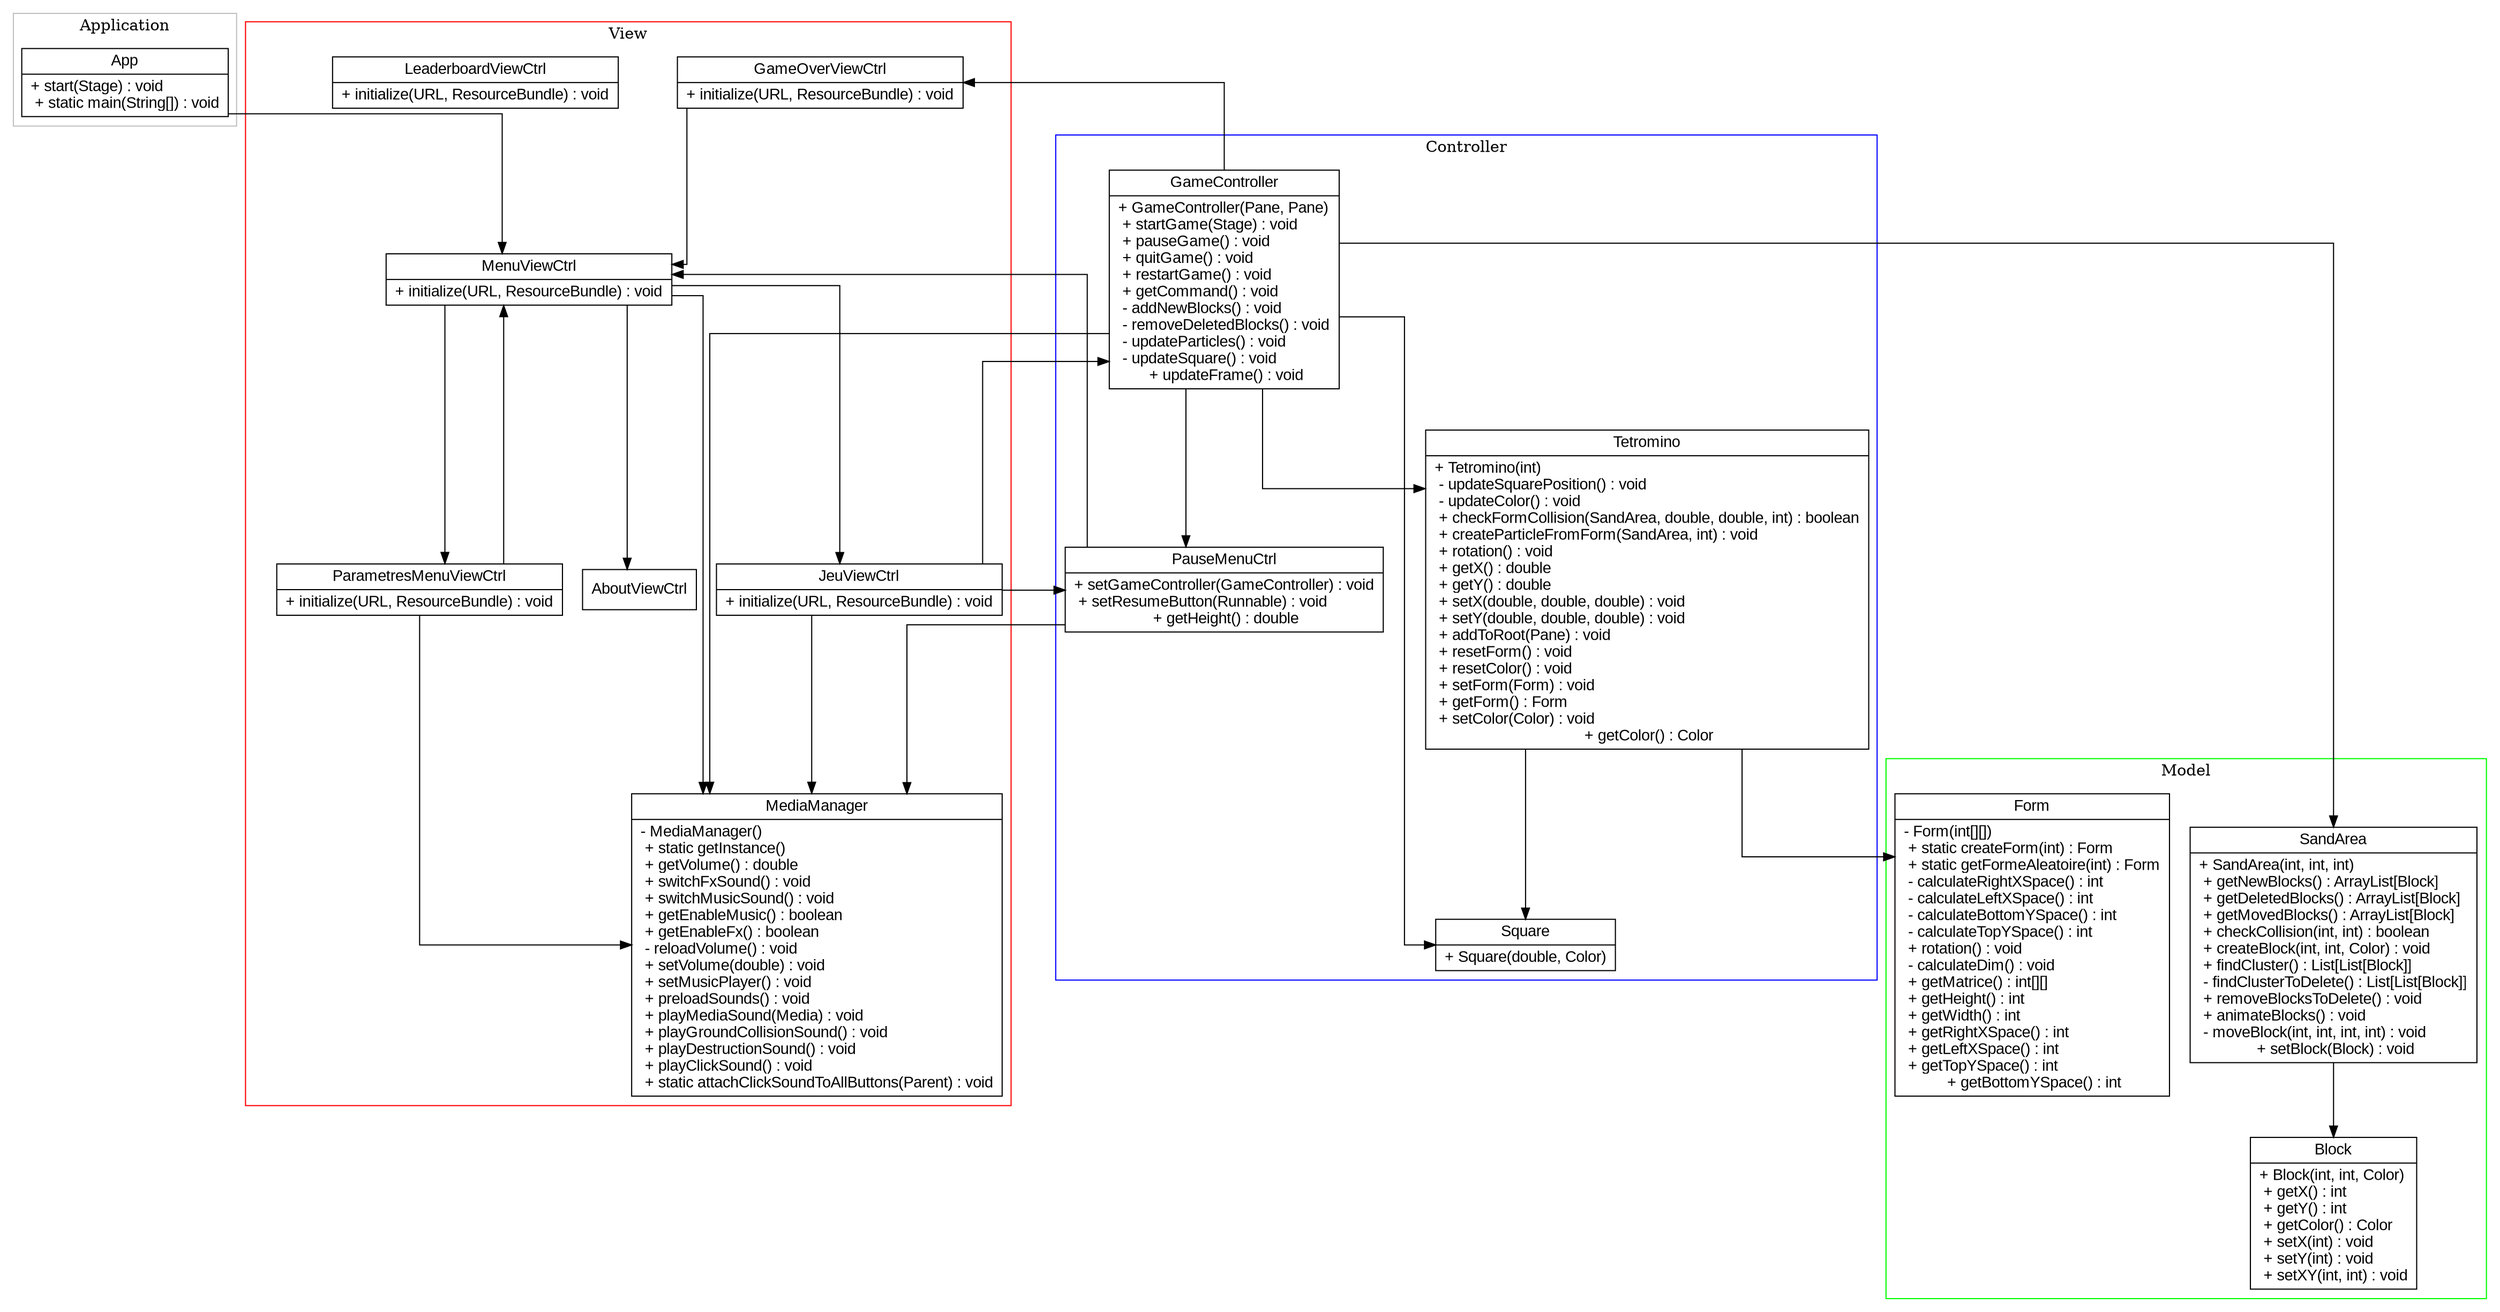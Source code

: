 digraph UML {
  rankdir=TB;
  splines=ortho;
  node [shape=record, fontname=Arial];

  subgraph cluster_App {
    label="Application";
    color=gray;
    App [label="{App| + start(Stage) : void\l + static main(String[]) : void}"];
  }

  subgraph cluster_View {
    label="View";
    color=red;
    MenuViewCtrl [label="{MenuViewCtrl| + initialize(URL, ResourceBundle) : void}"];
    JeuViewCtrl [label="{JeuViewCtrl| + initialize(URL, ResourceBundle) : void}"];
    ParametresMenuViewCtrl [label="{ParametresMenuViewCtrl| + initialize(URL, ResourceBundle) : void}"];
    GameOverViewCtrl [label="{GameOverViewCtrl| + initialize(URL, ResourceBundle) : void}"];
    LeaderboardViewCtrl [label="{LeaderboardViewCtrl| + initialize(URL, ResourceBundle) : void}"];
    AboutViewCtrl [label="AboutViewCtrl"];
    MediaManager [label="{MediaManager| - MediaManager()\l + static getInstance()\l + getVolume() : double\l + switchFxSound() : void\l + switchMusicSound() : void\l + getEnableMusic() : boolean\l + getEnableFx() : boolean\l - reloadVolume() : void\l + setVolume(double) : void\l + setMusicPlayer() : void\l + preloadSounds() : void\l + playMediaSound(Media) : void\l + playGroundCollisionSound() : void\l + playDestructionSound() : void\l + playClickSound() : void\l + static attachClickSoundToAllButtons(Parent) : void}"];
  }

  subgraph cluster_Controller {
    label="Controller";
    color=blue;
    GameController [label="{GameController| + GameController(Pane, Pane)\l + startGame(Stage) : void\l + pauseGame() : void\l + quitGame() : void\l + restartGame() : void\l + getCommand() : void\l - addNewBlocks() : void\l - removeDeletedBlocks() : void\l - updateParticles() : void\l - updateSquare() : void\l + updateFrame() : void}"];
    PauseMenuCtrl [label="{PauseMenuCtrl| + setGameController(GameController) : void\l + setResumeButton(Runnable) : void\l + getHeight() : double}"];
    Tetromino [label="{Tetromino| + Tetromino(int)\l - updateSquarePosition() : void\l - updateColor() : void\l + checkFormCollision(SandArea, double, double, int) : boolean\l + createParticleFromForm(SandArea, int) : void\l + rotation() : void\l + getX() : double\l + getY() : double\l + setX(double, double, double) : void\l + setY(double, double, double) : void\l + addToRoot(Pane) : void\l + resetForm() : void\l + resetColor() : void\l + setForm(Form) : void\l + getForm() : Form\l + setColor(Color) : void\l + getColor() : Color}"];
    Square [label="{Square| + Square(double, Color)}"];
  }

  subgraph cluster_Model {
    label="Model";
    color=green;
    Form [label="{Form| - Form(int[][])\l + static createForm(int) : Form\l + static getFormeAleatoire(int) : Form\l - calculateRightXSpace() : int\l - calculateLeftXSpace() : int\l - calculateBottomYSpace() : int\l - calculateTopYSpace() : int\l + rotation() : void\l - calculateDim() : void\l + getMatrice() : int[][]\l + getHeight() : int\l + getWidth() : int\l + getRightXSpace() : int\l + getLeftXSpace() : int\l + getTopYSpace() : int\l + getBottomYSpace() : int}"];
    Block [label="{Block| + Block(int, int, Color)\l + getX() : int\l + getY() : int\l + getColor() : Color\l + setX(int) : void\l + setY(int) : void\l + setXY(int, int) : void}"];
    SandArea [label="{SandArea| + SandArea(int, int, int)\l + getNewBlocks() : ArrayList[Block]\l + getDeletedBlocks() : ArrayList[Block]\l + getMovedBlocks() : ArrayList[Block]\l + checkCollision(int, int) : boolean\l + createBlock(int, int, Color) : void\l + findCluster() : List[List[Block]]\l - findClusterToDelete() : List[List[Block]]\l + removeBlocksToDelete() : void\l + animateBlocks() : void\l - moveBlock(int, int, int, int) : void\l + setBlock(Block) : void}"];
  }

  // Relations (arêtes)
  App -> MenuViewCtrl;
  MenuViewCtrl -> MediaManager;
  MenuViewCtrl -> JeuViewCtrl;
  MenuViewCtrl -> ParametresMenuViewCtrl;
  MenuViewCtrl -> AboutViewCtrl;

  ParametresMenuViewCtrl -> MenuViewCtrl;
  ParametresMenuViewCtrl -> MediaManager;

  JeuViewCtrl -> GameController;
  JeuViewCtrl -> PauseMenuCtrl;
  JeuViewCtrl -> MediaManager;

  GameController -> SandArea;
  GameController -> Tetromino;
  GameController -> PauseMenuCtrl;
  GameController -> Square;
  GameController -> MediaManager;
  GameController -> GameOverViewCtrl

  GameOverViewCtrl -> MenuViewCtrl

  SandArea -> Block;

  Tetromino -> Square;
  Tetromino -> Form;

  PauseMenuCtrl -> MediaManager;
  PauseMenuCtrl -> MenuViewCtrl;
}
